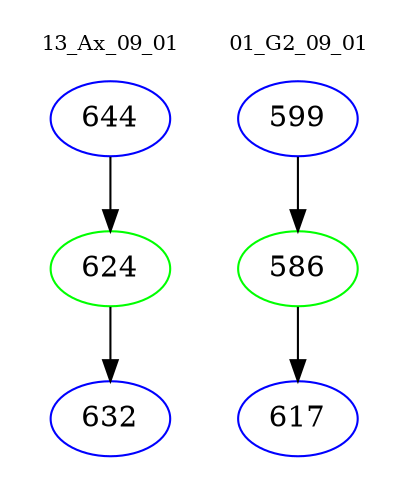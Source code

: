 digraph{
subgraph cluster_0 {
color = white
label = "13_Ax_09_01";
fontsize=10;
T0_644 [label="644", color="blue"]
T0_644 -> T0_624 [color="black"]
T0_624 [label="624", color="green"]
T0_624 -> T0_632 [color="black"]
T0_632 [label="632", color="blue"]
}
subgraph cluster_1 {
color = white
label = "01_G2_09_01";
fontsize=10;
T1_599 [label="599", color="blue"]
T1_599 -> T1_586 [color="black"]
T1_586 [label="586", color="green"]
T1_586 -> T1_617 [color="black"]
T1_617 [label="617", color="blue"]
}
}

